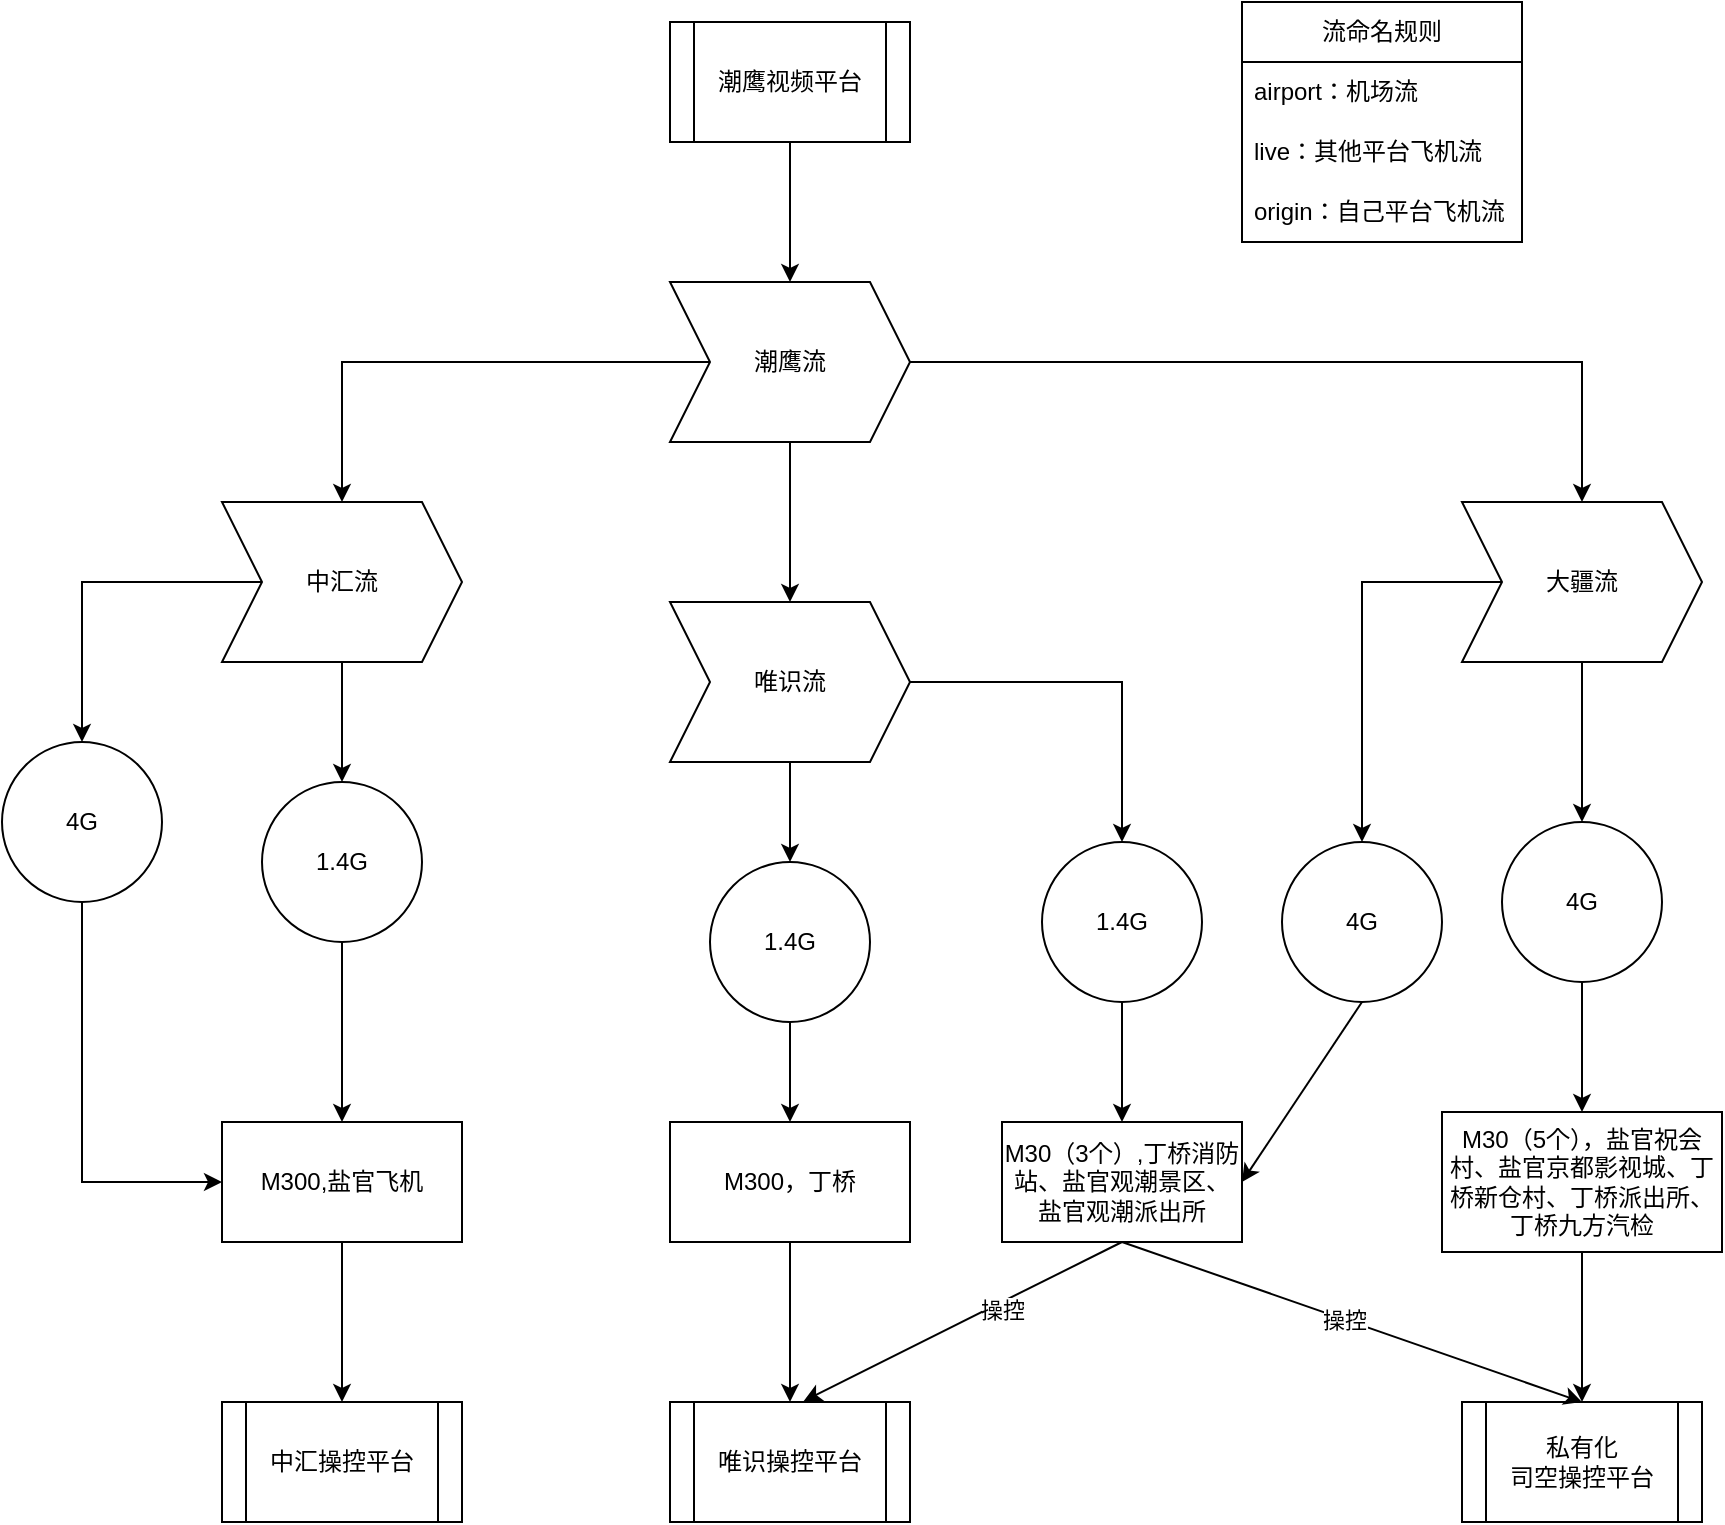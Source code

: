 <mxfile version="24.7.4">
  <diagram name="第 1 页" id="E0H0ATBrhwGegzQFuOhN">
    <mxGraphModel dx="1434" dy="772" grid="1" gridSize="10" guides="1" tooltips="1" connect="1" arrows="1" fold="1" page="1" pageScale="1" pageWidth="827" pageHeight="1169" math="0" shadow="0">
      <root>
        <mxCell id="0" />
        <mxCell id="1" parent="0" />
        <mxCell id="cWLhDgDuP5fxQfQq8TEG-3" value="" style="edgeStyle=orthogonalEdgeStyle;rounded=0;orthogonalLoop=1;jettySize=auto;html=1;" edge="1" parent="1" source="cWLhDgDuP5fxQfQq8TEG-1" target="cWLhDgDuP5fxQfQq8TEG-2">
          <mxGeometry relative="1" as="geometry" />
        </mxCell>
        <mxCell id="cWLhDgDuP5fxQfQq8TEG-1" value="潮鹰视频平台" style="shape=process;whiteSpace=wrap;html=1;backgroundOutline=1;" vertex="1" parent="1">
          <mxGeometry x="354" y="50" width="120" height="60" as="geometry" />
        </mxCell>
        <mxCell id="cWLhDgDuP5fxQfQq8TEG-5" value="" style="edgeStyle=orthogonalEdgeStyle;rounded=0;orthogonalLoop=1;jettySize=auto;html=1;" edge="1" parent="1" source="cWLhDgDuP5fxQfQq8TEG-2" target="cWLhDgDuP5fxQfQq8TEG-4">
          <mxGeometry relative="1" as="geometry" />
        </mxCell>
        <mxCell id="cWLhDgDuP5fxQfQq8TEG-7" value="" style="edgeStyle=orthogonalEdgeStyle;rounded=0;orthogonalLoop=1;jettySize=auto;html=1;" edge="1" parent="1" source="cWLhDgDuP5fxQfQq8TEG-2" target="cWLhDgDuP5fxQfQq8TEG-6">
          <mxGeometry relative="1" as="geometry" />
        </mxCell>
        <mxCell id="cWLhDgDuP5fxQfQq8TEG-9" value="" style="edgeStyle=orthogonalEdgeStyle;rounded=0;orthogonalLoop=1;jettySize=auto;html=1;" edge="1" parent="1" source="cWLhDgDuP5fxQfQq8TEG-2" target="cWLhDgDuP5fxQfQq8TEG-8">
          <mxGeometry relative="1" as="geometry" />
        </mxCell>
        <mxCell id="cWLhDgDuP5fxQfQq8TEG-2" value="潮鹰流" style="shape=step;perimeter=stepPerimeter;whiteSpace=wrap;html=1;fixedSize=1;" vertex="1" parent="1">
          <mxGeometry x="354" y="180" width="120" height="80" as="geometry" />
        </mxCell>
        <mxCell id="cWLhDgDuP5fxQfQq8TEG-15" value="" style="edgeStyle=orthogonalEdgeStyle;rounded=0;orthogonalLoop=1;jettySize=auto;html=1;" edge="1" parent="1" source="cWLhDgDuP5fxQfQq8TEG-4" target="cWLhDgDuP5fxQfQq8TEG-14">
          <mxGeometry relative="1" as="geometry" />
        </mxCell>
        <mxCell id="cWLhDgDuP5fxQfQq8TEG-17" value="" style="edgeStyle=orthogonalEdgeStyle;rounded=0;orthogonalLoop=1;jettySize=auto;html=1;" edge="1" parent="1" source="cWLhDgDuP5fxQfQq8TEG-4" target="cWLhDgDuP5fxQfQq8TEG-16">
          <mxGeometry relative="1" as="geometry" />
        </mxCell>
        <mxCell id="cWLhDgDuP5fxQfQq8TEG-4" value="中汇流" style="shape=step;perimeter=stepPerimeter;whiteSpace=wrap;html=1;fixedSize=1;" vertex="1" parent="1">
          <mxGeometry x="130" y="290" width="120" height="80" as="geometry" />
        </mxCell>
        <mxCell id="cWLhDgDuP5fxQfQq8TEG-28" value="" style="edgeStyle=orthogonalEdgeStyle;rounded=0;orthogonalLoop=1;jettySize=auto;html=1;" edge="1" parent="1" source="cWLhDgDuP5fxQfQq8TEG-6" target="cWLhDgDuP5fxQfQq8TEG-27">
          <mxGeometry relative="1" as="geometry" />
        </mxCell>
        <mxCell id="cWLhDgDuP5fxQfQq8TEG-36" value="" style="edgeStyle=orthogonalEdgeStyle;rounded=0;orthogonalLoop=1;jettySize=auto;html=1;" edge="1" parent="1" source="cWLhDgDuP5fxQfQq8TEG-6" target="cWLhDgDuP5fxQfQq8TEG-35">
          <mxGeometry relative="1" as="geometry" />
        </mxCell>
        <mxCell id="cWLhDgDuP5fxQfQq8TEG-6" value="唯识流" style="shape=step;perimeter=stepPerimeter;whiteSpace=wrap;html=1;fixedSize=1;" vertex="1" parent="1">
          <mxGeometry x="354" y="340" width="120" height="80" as="geometry" />
        </mxCell>
        <mxCell id="cWLhDgDuP5fxQfQq8TEG-44" value="" style="edgeStyle=orthogonalEdgeStyle;rounded=0;orthogonalLoop=1;jettySize=auto;html=1;" edge="1" parent="1" source="cWLhDgDuP5fxQfQq8TEG-8" target="cWLhDgDuP5fxQfQq8TEG-43">
          <mxGeometry relative="1" as="geometry" />
        </mxCell>
        <mxCell id="cWLhDgDuP5fxQfQq8TEG-54" value="" style="edgeStyle=orthogonalEdgeStyle;rounded=0;orthogonalLoop=1;jettySize=auto;html=1;" edge="1" parent="1" source="cWLhDgDuP5fxQfQq8TEG-8" target="cWLhDgDuP5fxQfQq8TEG-53">
          <mxGeometry relative="1" as="geometry" />
        </mxCell>
        <mxCell id="cWLhDgDuP5fxQfQq8TEG-8" value="大疆流" style="shape=step;perimeter=stepPerimeter;whiteSpace=wrap;html=1;fixedSize=1;" vertex="1" parent="1">
          <mxGeometry x="750" y="290" width="120" height="80" as="geometry" />
        </mxCell>
        <mxCell id="cWLhDgDuP5fxQfQq8TEG-10" value="流命名规则" style="swimlane;fontStyle=0;childLayout=stackLayout;horizontal=1;startSize=30;horizontalStack=0;resizeParent=1;resizeParentMax=0;resizeLast=0;collapsible=1;marginBottom=0;whiteSpace=wrap;html=1;" vertex="1" parent="1">
          <mxGeometry x="640" y="40" width="140" height="120" as="geometry" />
        </mxCell>
        <mxCell id="cWLhDgDuP5fxQfQq8TEG-11" value="airport：机场流" style="text;strokeColor=none;fillColor=none;align=left;verticalAlign=middle;spacingLeft=4;spacingRight=4;overflow=hidden;points=[[0,0.5],[1,0.5]];portConstraint=eastwest;rotatable=0;whiteSpace=wrap;html=1;" vertex="1" parent="cWLhDgDuP5fxQfQq8TEG-10">
          <mxGeometry y="30" width="140" height="30" as="geometry" />
        </mxCell>
        <mxCell id="cWLhDgDuP5fxQfQq8TEG-12" value="live：其他平台飞机流" style="text;strokeColor=none;fillColor=none;align=left;verticalAlign=middle;spacingLeft=4;spacingRight=4;overflow=hidden;points=[[0,0.5],[1,0.5]];portConstraint=eastwest;rotatable=0;whiteSpace=wrap;html=1;" vertex="1" parent="cWLhDgDuP5fxQfQq8TEG-10">
          <mxGeometry y="60" width="140" height="30" as="geometry" />
        </mxCell>
        <mxCell id="cWLhDgDuP5fxQfQq8TEG-13" value="origin：自己平台飞机流" style="text;strokeColor=none;fillColor=none;align=left;verticalAlign=middle;spacingLeft=4;spacingRight=4;overflow=hidden;points=[[0,0.5],[1,0.5]];portConstraint=eastwest;rotatable=0;whiteSpace=wrap;html=1;" vertex="1" parent="cWLhDgDuP5fxQfQq8TEG-10">
          <mxGeometry y="90" width="140" height="30" as="geometry" />
        </mxCell>
        <mxCell id="cWLhDgDuP5fxQfQq8TEG-19" value="" style="edgeStyle=orthogonalEdgeStyle;rounded=0;orthogonalLoop=1;jettySize=auto;html=1;" edge="1" parent="1" source="cWLhDgDuP5fxQfQq8TEG-14" target="cWLhDgDuP5fxQfQq8TEG-18">
          <mxGeometry relative="1" as="geometry" />
        </mxCell>
        <mxCell id="cWLhDgDuP5fxQfQq8TEG-14" value="1.4G" style="ellipse;whiteSpace=wrap;html=1;" vertex="1" parent="1">
          <mxGeometry x="150" y="430" width="80" height="80" as="geometry" />
        </mxCell>
        <mxCell id="cWLhDgDuP5fxQfQq8TEG-24" value="" style="edgeStyle=orthogonalEdgeStyle;rounded=0;orthogonalLoop=1;jettySize=auto;html=1;entryX=0;entryY=0.5;entryDx=0;entryDy=0;exitX=0.5;exitY=1;exitDx=0;exitDy=0;" edge="1" parent="1" source="cWLhDgDuP5fxQfQq8TEG-16" target="cWLhDgDuP5fxQfQq8TEG-18">
          <mxGeometry relative="1" as="geometry" />
        </mxCell>
        <mxCell id="cWLhDgDuP5fxQfQq8TEG-16" value="4G" style="ellipse;whiteSpace=wrap;html=1;" vertex="1" parent="1">
          <mxGeometry x="20" y="410" width="80" height="80" as="geometry" />
        </mxCell>
        <mxCell id="cWLhDgDuP5fxQfQq8TEG-18" value="M300,盐官飞机" style="whiteSpace=wrap;html=1;" vertex="1" parent="1">
          <mxGeometry x="130" y="600" width="120" height="60" as="geometry" />
        </mxCell>
        <mxCell id="cWLhDgDuP5fxQfQq8TEG-25" value="中汇操控平台" style="shape=process;whiteSpace=wrap;html=1;backgroundOutline=1;" vertex="1" parent="1">
          <mxGeometry x="130" y="740" width="120" height="60" as="geometry" />
        </mxCell>
        <mxCell id="cWLhDgDuP5fxQfQq8TEG-26" value="" style="endArrow=classic;html=1;rounded=0;exitX=0.5;exitY=1;exitDx=0;exitDy=0;entryX=0.5;entryY=0;entryDx=0;entryDy=0;" edge="1" parent="1" source="cWLhDgDuP5fxQfQq8TEG-18" target="cWLhDgDuP5fxQfQq8TEG-25">
          <mxGeometry width="50" height="50" relative="1" as="geometry">
            <mxPoint x="320" y="830" as="sourcePoint" />
            <mxPoint x="370" y="780" as="targetPoint" />
          </mxGeometry>
        </mxCell>
        <mxCell id="cWLhDgDuP5fxQfQq8TEG-30" value="" style="edgeStyle=orthogonalEdgeStyle;rounded=0;orthogonalLoop=1;jettySize=auto;html=1;" edge="1" parent="1" source="cWLhDgDuP5fxQfQq8TEG-27" target="cWLhDgDuP5fxQfQq8TEG-29">
          <mxGeometry relative="1" as="geometry" />
        </mxCell>
        <mxCell id="cWLhDgDuP5fxQfQq8TEG-27" value="1.4G" style="ellipse;whiteSpace=wrap;html=1;" vertex="1" parent="1">
          <mxGeometry x="374" y="470" width="80" height="80" as="geometry" />
        </mxCell>
        <mxCell id="cWLhDgDuP5fxQfQq8TEG-29" value="M300，丁桥" style="whiteSpace=wrap;html=1;" vertex="1" parent="1">
          <mxGeometry x="354" y="600" width="120" height="60" as="geometry" />
        </mxCell>
        <mxCell id="cWLhDgDuP5fxQfQq8TEG-33" value="唯识操控平台" style="shape=process;whiteSpace=wrap;html=1;backgroundOutline=1;" vertex="1" parent="1">
          <mxGeometry x="354" y="740" width="120" height="60" as="geometry" />
        </mxCell>
        <mxCell id="cWLhDgDuP5fxQfQq8TEG-34" value="" style="endArrow=classic;html=1;rounded=0;entryX=0.5;entryY=0;entryDx=0;entryDy=0;" edge="1" parent="1" source="cWLhDgDuP5fxQfQq8TEG-29" target="cWLhDgDuP5fxQfQq8TEG-33">
          <mxGeometry width="50" height="50" relative="1" as="geometry">
            <mxPoint x="400" y="720" as="sourcePoint" />
            <mxPoint x="450" y="670" as="targetPoint" />
          </mxGeometry>
        </mxCell>
        <mxCell id="cWLhDgDuP5fxQfQq8TEG-38" value="" style="edgeStyle=orthogonalEdgeStyle;rounded=0;orthogonalLoop=1;jettySize=auto;html=1;" edge="1" parent="1" source="cWLhDgDuP5fxQfQq8TEG-35" target="cWLhDgDuP5fxQfQq8TEG-37">
          <mxGeometry relative="1" as="geometry" />
        </mxCell>
        <mxCell id="cWLhDgDuP5fxQfQq8TEG-35" value="1.4G" style="ellipse;whiteSpace=wrap;html=1;" vertex="1" parent="1">
          <mxGeometry x="540" y="460" width="80" height="80" as="geometry" />
        </mxCell>
        <mxCell id="cWLhDgDuP5fxQfQq8TEG-37" value="M30（3个）,丁桥消防站、盐官观潮景区、盐官观潮派出所" style="whiteSpace=wrap;html=1;" vertex="1" parent="1">
          <mxGeometry x="520" y="600" width="120" height="60" as="geometry" />
        </mxCell>
        <mxCell id="cWLhDgDuP5fxQfQq8TEG-40" value="" style="endArrow=classic;html=1;rounded=0;entryX=0.557;entryY=-0.008;entryDx=0;entryDy=0;entryPerimeter=0;exitX=0.5;exitY=1;exitDx=0;exitDy=0;" edge="1" parent="1" source="cWLhDgDuP5fxQfQq8TEG-37" target="cWLhDgDuP5fxQfQq8TEG-33">
          <mxGeometry width="50" height="50" relative="1" as="geometry">
            <mxPoint x="520" y="720" as="sourcePoint" />
            <mxPoint x="570" y="670" as="targetPoint" />
          </mxGeometry>
        </mxCell>
        <mxCell id="cWLhDgDuP5fxQfQq8TEG-46" value="操控" style="edgeLabel;html=1;align=center;verticalAlign=middle;resizable=0;points=[];" vertex="1" connectable="0" parent="cWLhDgDuP5fxQfQq8TEG-40">
          <mxGeometry x="-0.228" y="3" relative="1" as="geometry">
            <mxPoint as="offset" />
          </mxGeometry>
        </mxCell>
        <mxCell id="cWLhDgDuP5fxQfQq8TEG-43" value="4G" style="ellipse;whiteSpace=wrap;html=1;" vertex="1" parent="1">
          <mxGeometry x="660" y="460" width="80" height="80" as="geometry" />
        </mxCell>
        <mxCell id="cWLhDgDuP5fxQfQq8TEG-45" value="" style="endArrow=classic;html=1;rounded=0;entryX=1;entryY=0.5;entryDx=0;entryDy=0;" edge="1" parent="1" target="cWLhDgDuP5fxQfQq8TEG-37">
          <mxGeometry width="50" height="50" relative="1" as="geometry">
            <mxPoint x="700" y="540" as="sourcePoint" />
            <mxPoint x="750" y="490" as="targetPoint" />
          </mxGeometry>
        </mxCell>
        <mxCell id="cWLhDgDuP5fxQfQq8TEG-47" value="私有化&lt;br&gt;司空操控平台" style="shape=process;whiteSpace=wrap;html=1;backgroundOutline=1;" vertex="1" parent="1">
          <mxGeometry x="750" y="740" width="120" height="60" as="geometry" />
        </mxCell>
        <mxCell id="cWLhDgDuP5fxQfQq8TEG-48" value="M30（5个），盐官祝会村、盐官京都影视城、丁桥新仓村、丁桥派出所、丁桥九方汽检" style="whiteSpace=wrap;html=1;" vertex="1" parent="1">
          <mxGeometry x="740" y="595" width="140" height="70" as="geometry" />
        </mxCell>
        <mxCell id="cWLhDgDuP5fxQfQq8TEG-49" value="" style="endArrow=classic;html=1;rounded=0;entryX=0.5;entryY=0;entryDx=0;entryDy=0;exitX=0.5;exitY=1;exitDx=0;exitDy=0;" edge="1" parent="1" source="cWLhDgDuP5fxQfQq8TEG-53" target="cWLhDgDuP5fxQfQq8TEG-48">
          <mxGeometry width="50" height="50" relative="1" as="geometry">
            <mxPoint x="820" y="370" as="sourcePoint" />
            <mxPoint x="870" y="320" as="targetPoint" />
          </mxGeometry>
        </mxCell>
        <mxCell id="cWLhDgDuP5fxQfQq8TEG-50" value="" style="endArrow=classic;html=1;rounded=0;" edge="1" parent="1" source="cWLhDgDuP5fxQfQq8TEG-48" target="cWLhDgDuP5fxQfQq8TEG-47">
          <mxGeometry width="50" height="50" relative="1" as="geometry">
            <mxPoint x="810" y="680" as="sourcePoint" />
            <mxPoint x="860" y="630" as="targetPoint" />
          </mxGeometry>
        </mxCell>
        <mxCell id="cWLhDgDuP5fxQfQq8TEG-51" value="" style="endArrow=classic;html=1;rounded=0;entryX=0.5;entryY=0;entryDx=0;entryDy=0;exitX=0.5;exitY=1;exitDx=0;exitDy=0;" edge="1" parent="1" source="cWLhDgDuP5fxQfQq8TEG-37" target="cWLhDgDuP5fxQfQq8TEG-47">
          <mxGeometry width="50" height="50" relative="1" as="geometry">
            <mxPoint x="740" y="590" as="sourcePoint" />
            <mxPoint x="790" y="540" as="targetPoint" />
          </mxGeometry>
        </mxCell>
        <mxCell id="cWLhDgDuP5fxQfQq8TEG-52" value="操控" style="edgeLabel;html=1;align=center;verticalAlign=middle;resizable=0;points=[];" vertex="1" connectable="0" parent="cWLhDgDuP5fxQfQq8TEG-51">
          <mxGeometry x="-0.036" relative="1" as="geometry">
            <mxPoint as="offset" />
          </mxGeometry>
        </mxCell>
        <mxCell id="cWLhDgDuP5fxQfQq8TEG-53" value="4G" style="ellipse;whiteSpace=wrap;html=1;aspect=fixed;" vertex="1" parent="1">
          <mxGeometry x="770" y="450" width="80" height="80" as="geometry" />
        </mxCell>
      </root>
    </mxGraphModel>
  </diagram>
</mxfile>
